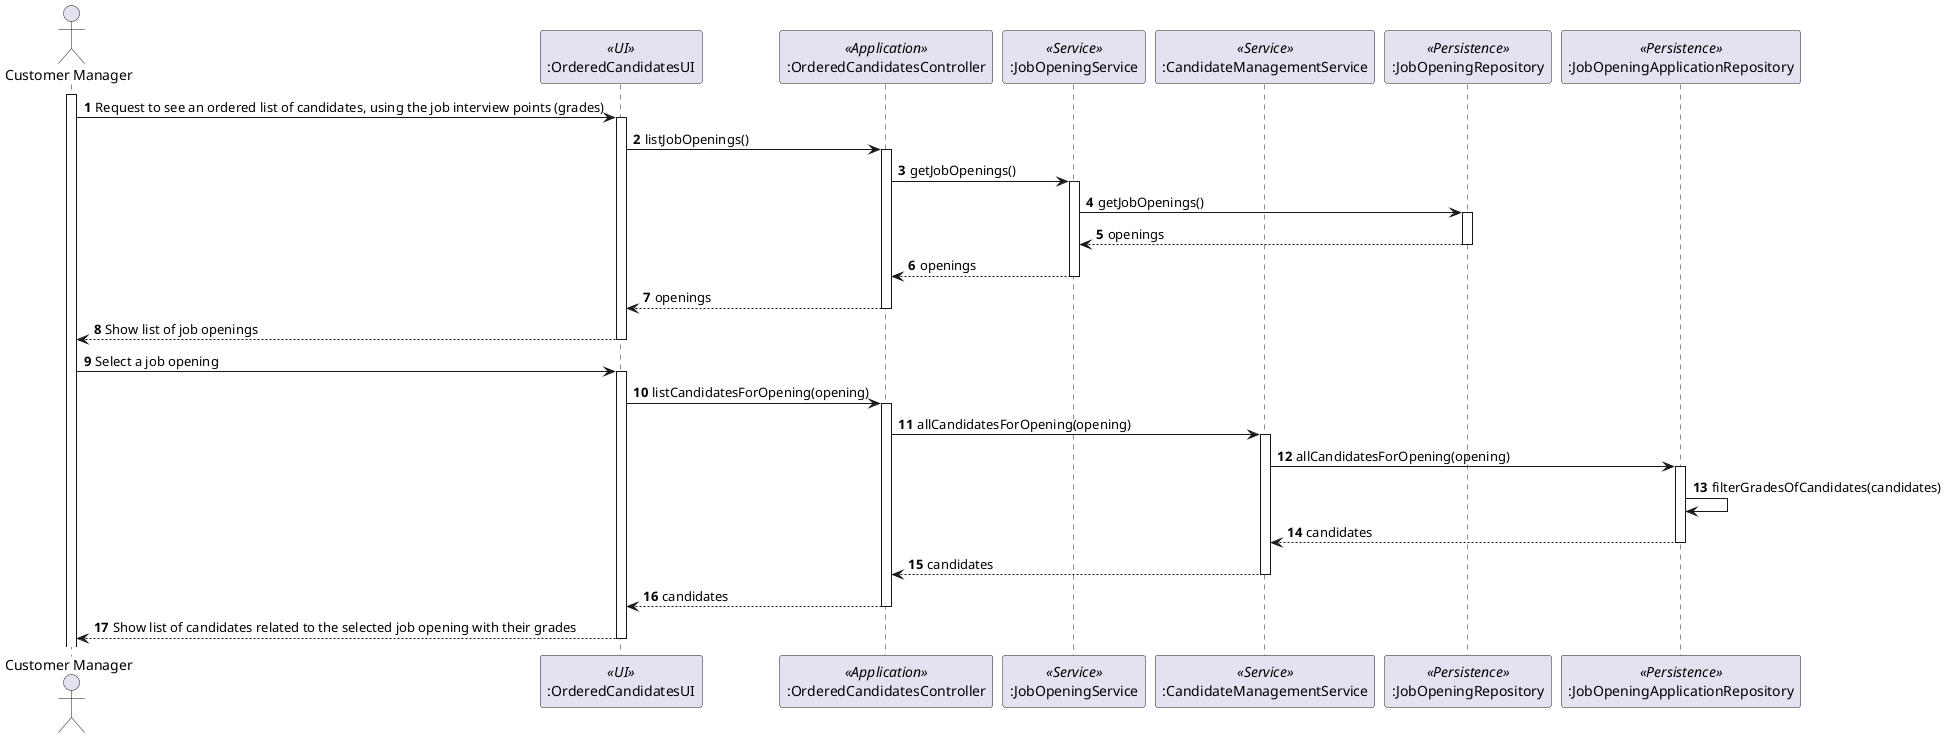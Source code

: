 @startuml

actor "Customer Manager" as Agent
participant ":OrderedCandidatesUI" as ui <<UI>>
participant ":OrderedCandidatesController" as ctrl <<Application>>
participant ":JobOpeningService" as jobServ <<Service>>
participant ":CandidateManagementService" as candServ <<Service>>
participant ":JobOpeningRepository" as jobRepo <<Persistence>>
participant ":JobOpeningApplicationRepository" as candRepo <<Persistence>>

autonumber


activate Agent

Agent -> ui: Request to see an ordered list of candidates, using the job interview points (grades)

activate ui
ui -> ctrl: listJobOpenings()
activate ctrl
ctrl -> jobServ: getJobOpenings()
activate jobServ
jobServ -> jobRepo: getJobOpenings()
activate jobRepo
jobRepo --> jobServ: openings
deactivate
jobServ --> ctrl: openings
deactivate
ctrl --> ui: openings
deactivate
ui --> Agent: Show list of job openings
deactivate
Agent -> ui : Select a job opening
activate ui
ui -> ctrl: listCandidatesForOpening(opening)
activate ctrl

ctrl -> candServ: allCandidatesForOpening(opening)

activate candServ

candServ -> candRepo: allCandidatesForOpening(opening)

activate candRepo

candRepo -> candRepo : filterGradesOfCandidates(candidates)
candRepo --> candServ: candidates
deactivate
candServ --> ctrl : candidates
deactivate
ctrl --> ui: candidates


deactivate

ui --> Agent : Show list of candidates related to the selected job opening with their grades

deactivate



@enduml